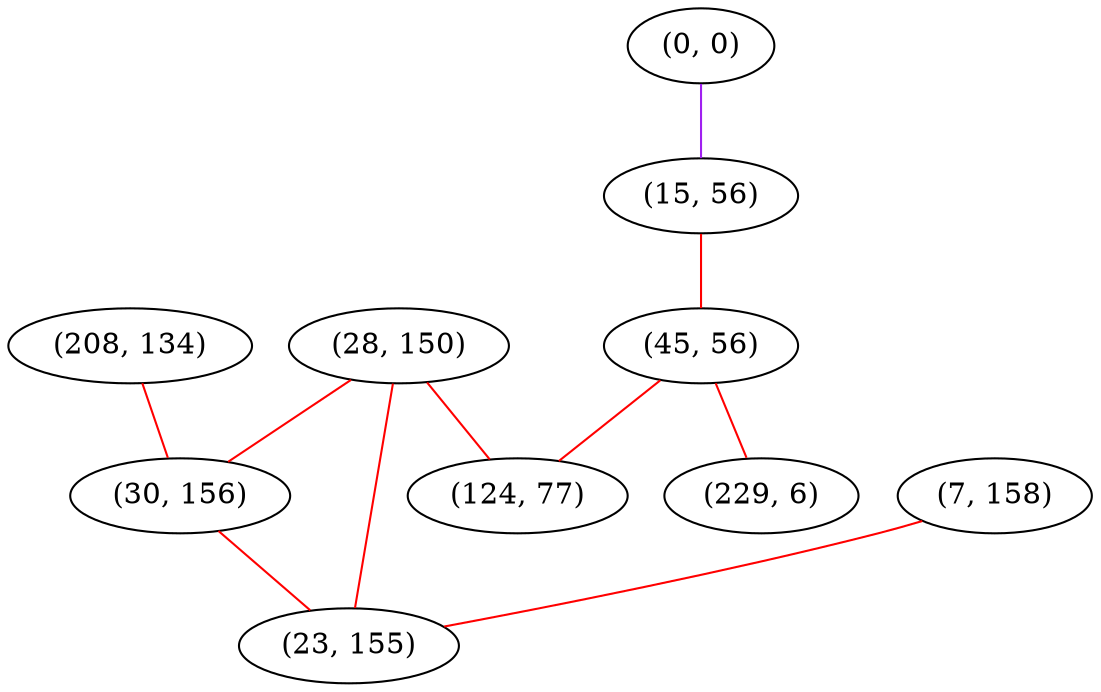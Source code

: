 graph "" {
"(208, 134)";
"(0, 0)";
"(15, 56)";
"(45, 56)";
"(229, 6)";
"(28, 150)";
"(30, 156)";
"(7, 158)";
"(124, 77)";
"(23, 155)";
"(208, 134)" -- "(30, 156)"  [color=red, key=0, weight=1];
"(0, 0)" -- "(15, 56)"  [color=purple, key=0, weight=4];
"(15, 56)" -- "(45, 56)"  [color=red, key=0, weight=1];
"(45, 56)" -- "(124, 77)"  [color=red, key=0, weight=1];
"(45, 56)" -- "(229, 6)"  [color=red, key=0, weight=1];
"(28, 150)" -- "(124, 77)"  [color=red, key=0, weight=1];
"(28, 150)" -- "(23, 155)"  [color=red, key=0, weight=1];
"(28, 150)" -- "(30, 156)"  [color=red, key=0, weight=1];
"(30, 156)" -- "(23, 155)"  [color=red, key=0, weight=1];
"(7, 158)" -- "(23, 155)"  [color=red, key=0, weight=1];
}
